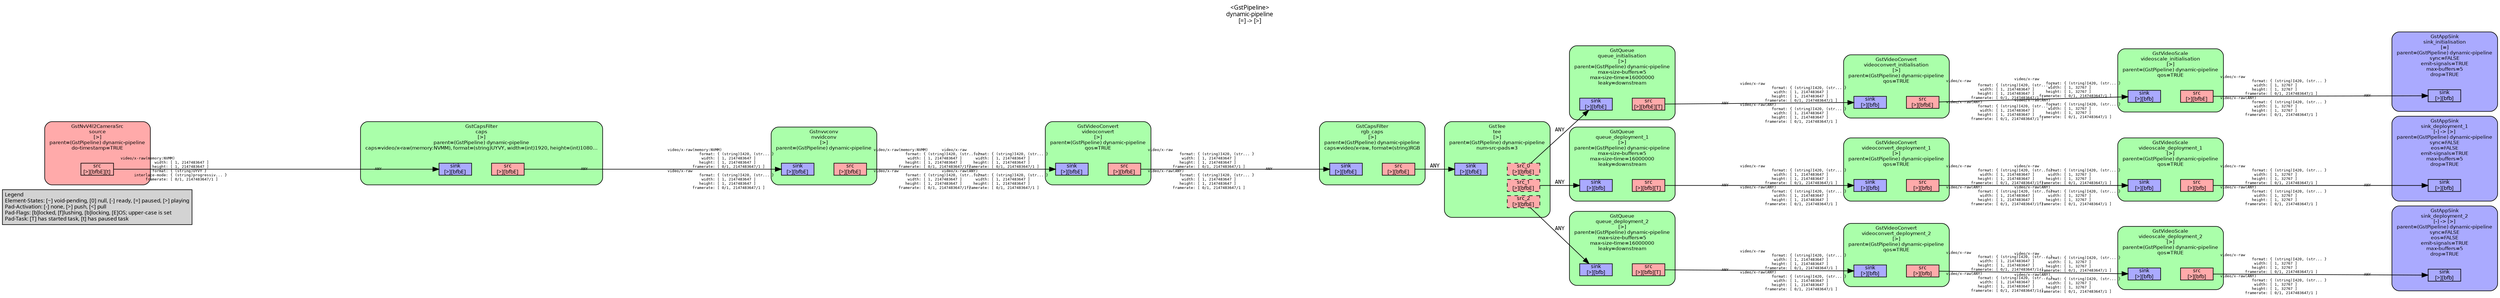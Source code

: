 digraph pipeline {
  rankdir=LR;
  fontname="sans";
  fontsize="10";
  labelloc=t;
  nodesep=.1;
  ranksep=.2;
  label="<GstPipeline>\ndynamic-pipeline\n[=] -> [>]";
  node [style="filled,rounded", shape=box, fontsize="9", fontname="sans", margin="0.0,0.0"];
  edge [labelfontsize="6", fontsize="9", fontname="monospace"];
  
  legend [
    pos="0,0!",
    margin="0.05,0.05",
    style="filled",
    label="Legend\lElement-States: [~] void-pending, [0] null, [-] ready, [=] paused, [>] playing\lPad-Activation: [-] none, [>] push, [<] pull\lPad-Flags: [b]locked, [f]lushing, [b]locking, [E]OS; upper-case is set\lPad-Task: [T] has started task, [t] has paused task\l",
  ];
  subgraph cluster_sink_deployment_2_0x7f9002a0a0 {
    fontname="Bitstream Vera Sans";
    fontsize="8";
    style="filled,rounded";
    color=black;
    label="GstAppSink\nsink_deployment_2\n[-] -> [>]\nparent=(GstPipeline) dynamic-pipeline\nsync=FALSE\neos=FALSE\nemit-signals=TRUE\nmax-buffers=5\ndrop=TRUE";
    subgraph cluster_sink_deployment_2_0x7f9002a0a0_sink {
      label="";
      style="invis";
      sink_deployment_2_0x7f9002a0a0_sink_0x7f90030190 [color=black, fillcolor="#aaaaff", label="sink\n[>][bfb]", height="0.2", style="filled,solid"];
    }

    fillcolor="#aaaaff";
  }

  subgraph cluster_videoscale_deployment_2_0x7f90029930 {
    fontname="Bitstream Vera Sans";
    fontsize="8";
    style="filled,rounded";
    color=black;
    label="GstVideoScale\nvideoscale_deployment_2\n[>]\nparent=(GstPipeline) dynamic-pipeline\nqos=TRUE";
    subgraph cluster_videoscale_deployment_2_0x7f90029930_sink {
      label="";
      style="invis";
      videoscale_deployment_2_0x7f90029930_sink_0x7f9000f9e0 [color=black, fillcolor="#aaaaff", label="sink\n[>][bfb]", height="0.2", style="filled,solid"];
    }

    subgraph cluster_videoscale_deployment_2_0x7f90029930_src {
      label="";
      style="invis";
      videoscale_deployment_2_0x7f90029930_src_0x7f9000fc30 [color=black, fillcolor="#ffaaaa", label="src\n[>][bfb]", height="0.2", style="filled,solid"];
    }

    videoscale_deployment_2_0x7f90029930_sink_0x7f9000f9e0 -> videoscale_deployment_2_0x7f90029930_src_0x7f9000fc30 [style="invis"];
    fillcolor="#aaffaa";
  }

  videoscale_deployment_2_0x7f90029930_src_0x7f9000fc30 -> sink_deployment_2_0x7f9002a0a0_sink_0x7f90030190 [labeldistance="10", labelangle="0", label="                                                  ", taillabel="video/x-raw\l              format: { (string)I420, (str... }\l               width: [ 1, 32767 ]\l              height: [ 1, 32767 ]\l           framerate: [ 0/1, 2147483647/1 ]\lvideo/x-raw(ANY)\l              format: { (string)I420, (str... }\l               width: [ 1, 32767 ]\l              height: [ 1, 32767 ]\l           framerate: [ 0/1, 2147483647/1 ]\l", headlabel="ANY"]
  subgraph cluster_videoconvert_deployment_2_0x7f90029480 {
    fontname="Bitstream Vera Sans";
    fontsize="8";
    style="filled,rounded";
    color=black;
    label="GstVideoConvert\nvideoconvert_deployment_2\n[>]\nparent=(GstPipeline) dynamic-pipeline\nqos=TRUE";
    subgraph cluster_videoconvert_deployment_2_0x7f90029480_sink {
      label="";
      style="invis";
      videoconvert_deployment_2_0x7f90029480_sink_0x7f9000f540 [color=black, fillcolor="#aaaaff", label="sink\n[>][bfb]", height="0.2", style="filled,solid"];
    }

    subgraph cluster_videoconvert_deployment_2_0x7f90029480_src {
      label="";
      style="invis";
      videoconvert_deployment_2_0x7f90029480_src_0x7f9000f790 [color=black, fillcolor="#ffaaaa", label="src\n[>][bfb]", height="0.2", style="filled,solid"];
    }

    videoconvert_deployment_2_0x7f90029480_sink_0x7f9000f540 -> videoconvert_deployment_2_0x7f90029480_src_0x7f9000f790 [style="invis"];
    fillcolor="#aaffaa";
  }

  videoconvert_deployment_2_0x7f90029480_src_0x7f9000f790 -> videoscale_deployment_2_0x7f90029930_sink_0x7f9000f9e0 [labeldistance="10", labelangle="0", label="                                                  ", taillabel="video/x-raw\l              format: { (string)I420, (str... }\l               width: [ 1, 2147483647 ]\l              height: [ 1, 2147483647 ]\l           framerate: [ 0/1, 2147483647/1 ]\lvideo/x-raw(ANY)\l              format: { (string)I420, (str... }\l               width: [ 1, 2147483647 ]\l              height: [ 1, 2147483647 ]\l           framerate: [ 0/1, 2147483647/1 ]\l", headlabel="video/x-raw\l              format: { (string)I420, (str... }\l               width: [ 1, 32767 ]\l              height: [ 1, 32767 ]\l           framerate: [ 0/1, 2147483647/1 ]\lvideo/x-raw(ANY)\l              format: { (string)I420, (str... }\l               width: [ 1, 32767 ]\l              height: [ 1, 32767 ]\l           framerate: [ 0/1, 2147483647/1 ]\l"]
  subgraph cluster_queue_deployment_2_0x7f9000c050 {
    fontname="Bitstream Vera Sans";
    fontsize="8";
    style="filled,rounded";
    color=black;
    label="GstQueue\nqueue_deployment_2\n[>]\nparent=(GstPipeline) dynamic-pipeline\nmax-size-buffers=5\nmax-size-time=16000000\nleaky=downstream";
    subgraph cluster_queue_deployment_2_0x7f9000c050_sink {
      label="";
      style="invis";
      queue_deployment_2_0x7f9000c050_sink_0x7f9000f0a0 [color=black, fillcolor="#aaaaff", label="sink\n[>][bfb]", height="0.2", style="filled,solid"];
    }

    subgraph cluster_queue_deployment_2_0x7f9000c050_src {
      label="";
      style="invis";
      queue_deployment_2_0x7f9000c050_src_0x7f9000f2f0 [color=black, fillcolor="#ffaaaa", label="src\n[>][bfb][T]", height="0.2", style="filled,solid"];
    }

    queue_deployment_2_0x7f9000c050_sink_0x7f9000f0a0 -> queue_deployment_2_0x7f9000c050_src_0x7f9000f2f0 [style="invis"];
    fillcolor="#aaffaa";
  }

  queue_deployment_2_0x7f9000c050_src_0x7f9000f2f0 -> videoconvert_deployment_2_0x7f90029480_sink_0x7f9000f540 [labeldistance="10", labelangle="0", label="                                                  ", taillabel="ANY", headlabel="video/x-raw\l              format: { (string)I420, (str... }\l               width: [ 1, 2147483647 ]\l              height: [ 1, 2147483647 ]\l           framerate: [ 0/1, 2147483647/1 ]\lvideo/x-raw(ANY)\l              format: { (string)I420, (str... }\l               width: [ 1, 2147483647 ]\l              height: [ 1, 2147483647 ]\l           framerate: [ 0/1, 2147483647/1 ]\l"]
  subgraph cluster_sink_deployment_1_0x7f90023050 {
    fontname="Bitstream Vera Sans";
    fontsize="8";
    style="filled,rounded";
    color=black;
    label="GstAppSink\nsink_deployment_1\n[-] -> [>]\nparent=(GstPipeline) dynamic-pipeline\nsync=FALSE\neos=FALSE\nemit-signals=TRUE\nmax-buffers=5\ndrop=TRUE";
    subgraph cluster_sink_deployment_1_0x7f90023050_sink {
      label="";
      style="invis";
      sink_deployment_1_0x7f90023050_sink_0x7f9000ee50 [color=black, fillcolor="#aaaaff", label="sink\n[>][bfb]", height="0.2", style="filled,solid"];
    }

    fillcolor="#aaaaff";
  }

  subgraph cluster_videoscale_deployment_1_0x7f9001ecc0 {
    fontname="Bitstream Vera Sans";
    fontsize="8";
    style="filled,rounded";
    color=black;
    label="GstVideoScale\nvideoscale_deployment_1\n[>]\nparent=(GstPipeline) dynamic-pipeline\nqos=TRUE";
    subgraph cluster_videoscale_deployment_1_0x7f9001ecc0_sink {
      label="";
      style="invis";
      videoscale_deployment_1_0x7f9001ecc0_sink_0x7f9000e9b0 [color=black, fillcolor="#aaaaff", label="sink\n[>][bfb]", height="0.2", style="filled,solid"];
    }

    subgraph cluster_videoscale_deployment_1_0x7f9001ecc0_src {
      label="";
      style="invis";
      videoscale_deployment_1_0x7f9001ecc0_src_0x7f9000ec00 [color=black, fillcolor="#ffaaaa", label="src\n[>][bfb]", height="0.2", style="filled,solid"];
    }

    videoscale_deployment_1_0x7f9001ecc0_sink_0x7f9000e9b0 -> videoscale_deployment_1_0x7f9001ecc0_src_0x7f9000ec00 [style="invis"];
    fillcolor="#aaffaa";
  }

  videoscale_deployment_1_0x7f9001ecc0_src_0x7f9000ec00 -> sink_deployment_1_0x7f90023050_sink_0x7f9000ee50 [labeldistance="10", labelangle="0", label="                                                  ", taillabel="video/x-raw\l              format: { (string)I420, (str... }\l               width: [ 1, 32767 ]\l              height: [ 1, 32767 ]\l           framerate: [ 0/1, 2147483647/1 ]\lvideo/x-raw(ANY)\l              format: { (string)I420, (str... }\l               width: [ 1, 32767 ]\l              height: [ 1, 32767 ]\l           framerate: [ 0/1, 2147483647/1 ]\l", headlabel="ANY"]
  subgraph cluster_videoconvert_deployment_1_0x7f90021710 {
    fontname="Bitstream Vera Sans";
    fontsize="8";
    style="filled,rounded";
    color=black;
    label="GstVideoConvert\nvideoconvert_deployment_1\n[>]\nparent=(GstPipeline) dynamic-pipeline\nqos=TRUE";
    subgraph cluster_videoconvert_deployment_1_0x7f90021710_sink {
      label="";
      style="invis";
      videoconvert_deployment_1_0x7f90021710_sink_0x7f9000e510 [color=black, fillcolor="#aaaaff", label="sink\n[>][bfb]", height="0.2", style="filled,solid"];
    }

    subgraph cluster_videoconvert_deployment_1_0x7f90021710_src {
      label="";
      style="invis";
      videoconvert_deployment_1_0x7f90021710_src_0x7f9000e760 [color=black, fillcolor="#ffaaaa", label="src\n[>][bfb]", height="0.2", style="filled,solid"];
    }

    videoconvert_deployment_1_0x7f90021710_sink_0x7f9000e510 -> videoconvert_deployment_1_0x7f90021710_src_0x7f9000e760 [style="invis"];
    fillcolor="#aaffaa";
  }

  videoconvert_deployment_1_0x7f90021710_src_0x7f9000e760 -> videoscale_deployment_1_0x7f9001ecc0_sink_0x7f9000e9b0 [labeldistance="10", labelangle="0", label="                                                  ", taillabel="video/x-raw\l              format: { (string)I420, (str... }\l               width: [ 1, 2147483647 ]\l              height: [ 1, 2147483647 ]\l           framerate: [ 0/1, 2147483647/1 ]\lvideo/x-raw(ANY)\l              format: { (string)I420, (str... }\l               width: [ 1, 2147483647 ]\l              height: [ 1, 2147483647 ]\l           framerate: [ 0/1, 2147483647/1 ]\l", headlabel="video/x-raw\l              format: { (string)I420, (str... }\l               width: [ 1, 32767 ]\l              height: [ 1, 32767 ]\l           framerate: [ 0/1, 2147483647/1 ]\lvideo/x-raw(ANY)\l              format: { (string)I420, (str... }\l               width: [ 1, 32767 ]\l              height: [ 1, 32767 ]\l           framerate: [ 0/1, 2147483647/1 ]\l"]
  subgraph cluster_queue_deployment_1_0x13603c60 {
    fontname="Bitstream Vera Sans";
    fontsize="8";
    style="filled,rounded";
    color=black;
    label="GstQueue\nqueue_deployment_1\n[>]\nparent=(GstPipeline) dynamic-pipeline\nmax-size-buffers=5\nmax-size-time=16000000\nleaky=downstream";
    subgraph cluster_queue_deployment_1_0x13603c60_sink {
      label="";
      style="invis";
      queue_deployment_1_0x13603c60_sink_0x7f9000e070 [color=black, fillcolor="#aaaaff", label="sink\n[>][bfb]", height="0.2", style="filled,solid"];
    }

    subgraph cluster_queue_deployment_1_0x13603c60_src {
      label="";
      style="invis";
      queue_deployment_1_0x13603c60_src_0x7f9000e2c0 [color=black, fillcolor="#ffaaaa", label="src\n[>][bfb][T]", height="0.2", style="filled,solid"];
    }

    queue_deployment_1_0x13603c60_sink_0x7f9000e070 -> queue_deployment_1_0x13603c60_src_0x7f9000e2c0 [style="invis"];
    fillcolor="#aaffaa";
  }

  queue_deployment_1_0x13603c60_src_0x7f9000e2c0 -> videoconvert_deployment_1_0x7f90021710_sink_0x7f9000e510 [labeldistance="10", labelangle="0", label="                                                  ", taillabel="ANY", headlabel="video/x-raw\l              format: { (string)I420, (str... }\l               width: [ 1, 2147483647 ]\l              height: [ 1, 2147483647 ]\l           framerate: [ 0/1, 2147483647/1 ]\lvideo/x-raw(ANY)\l              format: { (string)I420, (str... }\l               width: [ 1, 2147483647 ]\l              height: [ 1, 2147483647 ]\l           framerate: [ 0/1, 2147483647/1 ]\l"]
  subgraph cluster_sink_initialisation_0x1362b570 {
    fontname="Bitstream Vera Sans";
    fontsize="8";
    style="filled,rounded";
    color=black;
    label="GstAppSink\nsink_initialisation\n[=]\nparent=(GstPipeline) dynamic-pipeline\nsync=FALSE\nemit-signals=TRUE\nmax-buffers=5\ndrop=TRUE";
    subgraph cluster_sink_initialisation_0x1362b570_sink {
      label="";
      style="invis";
      sink_initialisation_0x1362b570_sink_0x13627080 [color=black, fillcolor="#aaaaff", label="sink\n[>][bfb]", height="0.2", style="filled,solid"];
    }

    fillcolor="#aaaaff";
  }

  subgraph cluster_videoscale_initialisation_0x1362ae00 {
    fontname="Bitstream Vera Sans";
    fontsize="8";
    style="filled,rounded";
    color=black;
    label="GstVideoScale\nvideoscale_initialisation\n[>]\nparent=(GstPipeline) dynamic-pipeline\nqos=TRUE";
    subgraph cluster_videoscale_initialisation_0x1362ae00_sink {
      label="";
      style="invis";
      videoscale_initialisation_0x1362ae00_sink_0x13626be0 [color=black, fillcolor="#aaaaff", label="sink\n[>][bfb]", height="0.2", style="filled,solid"];
    }

    subgraph cluster_videoscale_initialisation_0x1362ae00_src {
      label="";
      style="invis";
      videoscale_initialisation_0x1362ae00_src_0x13626e30 [color=black, fillcolor="#ffaaaa", label="src\n[>][bfbE]", height="0.2", style="filled,solid"];
    }

    videoscale_initialisation_0x1362ae00_sink_0x13626be0 -> videoscale_initialisation_0x1362ae00_src_0x13626e30 [style="invis"];
    fillcolor="#aaffaa";
  }

  videoscale_initialisation_0x1362ae00_src_0x13626e30 -> sink_initialisation_0x1362b570_sink_0x13627080 [labeldistance="10", labelangle="0", label="                                                  ", taillabel="video/x-raw\l              format: { (string)I420, (str... }\l               width: [ 1, 32767 ]\l              height: [ 1, 32767 ]\l           framerate: [ 0/1, 2147483647/1 ]\lvideo/x-raw(ANY)\l              format: { (string)I420, (str... }\l               width: [ 1, 32767 ]\l              height: [ 1, 32767 ]\l           framerate: [ 0/1, 2147483647/1 ]\l", headlabel="ANY"]
  subgraph cluster_videoconvert_initialisation_0x13628560 {
    fontname="Bitstream Vera Sans";
    fontsize="8";
    style="filled,rounded";
    color=black;
    label="GstVideoConvert\nvideoconvert_initialisation\n[>]\nparent=(GstPipeline) dynamic-pipeline\nqos=TRUE";
    subgraph cluster_videoconvert_initialisation_0x13628560_sink {
      label="";
      style="invis";
      videoconvert_initialisation_0x13628560_sink_0x13626740 [color=black, fillcolor="#aaaaff", label="sink\n[>][bfb]", height="0.2", style="filled,solid"];
    }

    subgraph cluster_videoconvert_initialisation_0x13628560_src {
      label="";
      style="invis";
      videoconvert_initialisation_0x13628560_src_0x13626990 [color=black, fillcolor="#ffaaaa", label="src\n[>][bfbE]", height="0.2", style="filled,solid"];
    }

    videoconvert_initialisation_0x13628560_sink_0x13626740 -> videoconvert_initialisation_0x13628560_src_0x13626990 [style="invis"];
    fillcolor="#aaffaa";
  }

  videoconvert_initialisation_0x13628560_src_0x13626990 -> videoscale_initialisation_0x1362ae00_sink_0x13626be0 [labeldistance="10", labelangle="0", label="                                                  ", taillabel="video/x-raw\l              format: { (string)I420, (str... }\l               width: [ 1, 2147483647 ]\l              height: [ 1, 2147483647 ]\l           framerate: [ 0/1, 2147483647/1 ]\lvideo/x-raw(ANY)\l              format: { (string)I420, (str... }\l               width: [ 1, 2147483647 ]\l              height: [ 1, 2147483647 ]\l           framerate: [ 0/1, 2147483647/1 ]\l", headlabel="video/x-raw\l              format: { (string)I420, (str... }\l               width: [ 1, 32767 ]\l              height: [ 1, 32767 ]\l           framerate: [ 0/1, 2147483647/1 ]\lvideo/x-raw(ANY)\l              format: { (string)I420, (str... }\l               width: [ 1, 32767 ]\l              height: [ 1, 32767 ]\l           framerate: [ 0/1, 2147483647/1 ]\l"]
  subgraph cluster_queue_initialisation_0x13602460 {
    fontname="Bitstream Vera Sans";
    fontsize="8";
    style="filled,rounded";
    color=black;
    label="GstQueue\nqueue_initialisation\n[>]\nparent=(GstPipeline) dynamic-pipeline\nmax-size-buffers=5\nmax-size-time=16000000\nleaky=downstream";
    subgraph cluster_queue_initialisation_0x13602460_sink {
      label="";
      style="invis";
      queue_initialisation_0x13602460_sink_0x136262a0 [color=black, fillcolor="#aaaaff", label="sink\n[>][bfbE]", height="0.2", style="filled,solid"];
    }

    subgraph cluster_queue_initialisation_0x13602460_src {
      label="";
      style="invis";
      queue_initialisation_0x13602460_src_0x136264f0 [color=black, fillcolor="#ffaaaa", label="src\n[>][bfbE][T]", height="0.2", style="filled,solid"];
    }

    queue_initialisation_0x13602460_sink_0x136262a0 -> queue_initialisation_0x13602460_src_0x136264f0 [style="invis"];
    fillcolor="#aaffaa";
  }

  queue_initialisation_0x13602460_src_0x136264f0 -> videoconvert_initialisation_0x13628560_sink_0x13626740 [labeldistance="10", labelangle="0", label="                                                  ", taillabel="ANY", headlabel="video/x-raw\l              format: { (string)I420, (str... }\l               width: [ 1, 2147483647 ]\l              height: [ 1, 2147483647 ]\l           framerate: [ 0/1, 2147483647/1 ]\lvideo/x-raw(ANY)\l              format: { (string)I420, (str... }\l               width: [ 1, 2147483647 ]\l              height: [ 1, 2147483647 ]\l           framerate: [ 0/1, 2147483647/1 ]\l"]
  subgraph cluster_tee_0x135f4150 {
    fontname="Bitstream Vera Sans";
    fontsize="8";
    style="filled,rounded";
    color=black;
    label="GstTee\ntee\n[>]\nparent=(GstPipeline) dynamic-pipeline\nnum-src-pads=3";
    subgraph cluster_tee_0x135f4150_sink {
      label="";
      style="invis";
      tee_0x135f4150_sink_0x13626050 [color=black, fillcolor="#aaaaff", label="sink\n[>][bfbE]", height="0.2", style="filled,solid"];
    }

    subgraph cluster_tee_0x135f4150_src {
      label="";
      style="invis";
      tee_0x135f4150_src_0_0x1361e2f0 [color=black, fillcolor="#ffaaaa", label="src_0\n[>][bfbE]", height="0.2", style="filled,dashed"];
      tee_0x135f4150_src_1_0x1361f5f0 [color=black, fillcolor="#ffaaaa", label="src_1\n[>][bfbE]", height="0.2", style="filled,dashed"];
      tee_0x135f4150_src_2_0x1361f850 [color=black, fillcolor="#ffaaaa", label="src_2\n[>][bfbE]", height="0.2", style="filled,dashed"];
    }

    tee_0x135f4150_sink_0x13626050 -> tee_0x135f4150_src_0_0x1361e2f0 [style="invis"];
    fillcolor="#aaffaa";
  }

  tee_0x135f4150_src_0_0x1361e2f0 -> queue_initialisation_0x13602460_sink_0x136262a0 [label="ANY"]
  tee_0x135f4150_src_1_0x1361f5f0 -> queue_deployment_1_0x13603c60_sink_0x7f9000e070 [label="ANY"]
  tee_0x135f4150_src_2_0x1361f850 -> queue_deployment_2_0x7f9000c050_sink_0x7f9000f0a0 [label="ANY"]
  subgraph cluster_rgb_caps_0x135e8c30 {
    fontname="Bitstream Vera Sans";
    fontsize="8";
    style="filled,rounded";
    color=black;
    label="GstCapsFilter\nrgb_caps\n[>]\nparent=(GstPipeline) dynamic-pipeline\ncaps=video/x-raw, format=(string)RGB";
    subgraph cluster_rgb_caps_0x135e8c30_sink {
      label="";
      style="invis";
      rgb_caps_0x135e8c30_sink_0x13607a30 [color=black, fillcolor="#aaaaff", label="sink\n[>][bfbE]", height="0.2", style="filled,solid"];
    }

    subgraph cluster_rgb_caps_0x135e8c30_src {
      label="";
      style="invis";
      rgb_caps_0x135e8c30_src_0x13607c80 [color=black, fillcolor="#ffaaaa", label="src\n[>][bfbE]", height="0.2", style="filled,solid"];
    }

    rgb_caps_0x135e8c30_sink_0x13607a30 -> rgb_caps_0x135e8c30_src_0x13607c80 [style="invis"];
    fillcolor="#aaffaa";
  }

  rgb_caps_0x135e8c30_src_0x13607c80 -> tee_0x135f4150_sink_0x13626050 [label="ANY"]
  subgraph cluster_videoconvert_0x13624260 {
    fontname="Bitstream Vera Sans";
    fontsize="8";
    style="filled,rounded";
    color=black;
    label="GstVideoConvert\nvideoconvert\n[>]\nparent=(GstPipeline) dynamic-pipeline\nqos=TRUE";
    subgraph cluster_videoconvert_0x13624260_sink {
      label="";
      style="invis";
      videoconvert_0x13624260_sink_0x13607590 [color=black, fillcolor="#aaaaff", label="sink\n[>][bfbE]", height="0.2", style="filled,solid"];
    }

    subgraph cluster_videoconvert_0x13624260_src {
      label="";
      style="invis";
      videoconvert_0x13624260_src_0x136077e0 [color=black, fillcolor="#ffaaaa", label="src\n[>][bfbE]", height="0.2", style="filled,solid"];
    }

    videoconvert_0x13624260_sink_0x13607590 -> videoconvert_0x13624260_src_0x136077e0 [style="invis"];
    fillcolor="#aaffaa";
  }

  videoconvert_0x13624260_src_0x136077e0 -> rgb_caps_0x135e8c30_sink_0x13607a30 [labeldistance="10", labelangle="0", label="                                                  ", taillabel="video/x-raw\l              format: { (string)I420, (str... }\l               width: [ 1, 2147483647 ]\l              height: [ 1, 2147483647 ]\l           framerate: [ 0/1, 2147483647/1 ]\lvideo/x-raw(ANY)\l              format: { (string)I420, (str... }\l               width: [ 1, 2147483647 ]\l              height: [ 1, 2147483647 ]\l           framerate: [ 0/1, 2147483647/1 ]\l", headlabel="ANY"]
  subgraph cluster_nvvidconv_0x135fa200 {
    fontname="Bitstream Vera Sans";
    fontsize="8";
    style="filled,rounded";
    color=black;
    label="Gstnvvconv\nnvvidconv\n[>]\nparent=(GstPipeline) dynamic-pipeline";
    subgraph cluster_nvvidconv_0x135fa200_sink {
      label="";
      style="invis";
      nvvidconv_0x135fa200_sink_0x136070f0 [color=black, fillcolor="#aaaaff", label="sink\n[>][bfbE]", height="0.2", style="filled,solid"];
    }

    subgraph cluster_nvvidconv_0x135fa200_src {
      label="";
      style="invis";
      nvvidconv_0x135fa200_src_0x13607340 [color=black, fillcolor="#ffaaaa", label="src\n[>][bfbE]", height="0.2", style="filled,solid"];
    }

    nvvidconv_0x135fa200_sink_0x136070f0 -> nvvidconv_0x135fa200_src_0x13607340 [style="invis"];
    fillcolor="#aaffaa";
  }

  nvvidconv_0x135fa200_src_0x13607340 -> videoconvert_0x13624260_sink_0x13607590 [labeldistance="10", labelangle="0", label="                                                  ", taillabel="video/x-raw(memory:NVMM)\l              format: { (string)I420, (str... }\l               width: [ 1, 2147483647 ]\l              height: [ 1, 2147483647 ]\l           framerate: [ 0/1, 2147483647/1 ]\lvideo/x-raw\l              format: { (string)I420, (str... }\l               width: [ 1, 2147483647 ]\l              height: [ 1, 2147483647 ]\l           framerate: [ 0/1, 2147483647/1 ]\l", headlabel="video/x-raw\l              format: { (string)I420, (str... }\l               width: [ 1, 2147483647 ]\l              height: [ 1, 2147483647 ]\l           framerate: [ 0/1, 2147483647/1 ]\lvideo/x-raw(ANY)\l              format: { (string)I420, (str... }\l               width: [ 1, 2147483647 ]\l              height: [ 1, 2147483647 ]\l           framerate: [ 0/1, 2147483647/1 ]\l"]
  subgraph cluster_caps_0x135e88f0 {
    fontname="Bitstream Vera Sans";
    fontsize="8";
    style="filled,rounded";
    color=black;
    label="GstCapsFilter\ncaps\n[>]\nparent=(GstPipeline) dynamic-pipeline\ncaps=video/x-raw(memory:NVMM), format=(string)UYVY, width=(int)1920, height=(int)1080…";
    subgraph cluster_caps_0x135e88f0_sink {
      label="";
      style="invis";
      caps_0x135e88f0_sink_0x13606c50 [color=black, fillcolor="#aaaaff", label="sink\n[>][bfbE]", height="0.2", style="filled,solid"];
    }

    subgraph cluster_caps_0x135e88f0_src {
      label="";
      style="invis";
      caps_0x135e88f0_src_0x13606ea0 [color=black, fillcolor="#ffaaaa", label="src\n[>][bfbE]", height="0.2", style="filled,solid"];
    }

    caps_0x135e88f0_sink_0x13606c50 -> caps_0x135e88f0_src_0x13606ea0 [style="invis"];
    fillcolor="#aaffaa";
  }

  caps_0x135e88f0_src_0x13606ea0 -> nvvidconv_0x135fa200_sink_0x136070f0 [labeldistance="10", labelangle="0", label="                                                  ", taillabel="ANY", headlabel="video/x-raw(memory:NVMM)\l              format: { (string)I420, (str... }\l               width: [ 1, 2147483647 ]\l              height: [ 1, 2147483647 ]\l           framerate: [ 0/1, 2147483647/1 ]\lvideo/x-raw\l              format: { (string)I420, (str... }\l               width: [ 1, 2147483647 ]\l              height: [ 1, 2147483647 ]\l           framerate: [ 0/1, 2147483647/1 ]\l"]
  subgraph cluster_source_0x13623e00 {
    fontname="Bitstream Vera Sans";
    fontsize="8";
    style="filled,rounded";
    color=black;
    label="GstNvV4l2CameraSrc\nsource\n[>]\nparent=(GstPipeline) dynamic-pipeline\ndo-timestamp=TRUE";
    subgraph cluster_source_0x13623e00_src {
      label="";
      style="invis";
      source_0x13623e00_src_0x13606a00 [color=black, fillcolor="#ffaaaa", label="src\n[>][bfbE][t]", height="0.2", style="filled,solid"];
    }

    fillcolor="#ffaaaa";
  }

  source_0x13623e00_src_0x13606a00 -> caps_0x135e88f0_sink_0x13606c50 [labeldistance="10", labelangle="0", label="                                                  ", taillabel="video/x-raw(memory:NVMM)\l               width: [ 1, 2147483647 ]\l              height: [ 1, 2147483647 ]\l              format: { (string)UYVY }\l      interlace-mode: { (string)progressiv... }\l           framerate: [ 0/1, 2147483647/1 ]\l", headlabel="ANY"]
}
